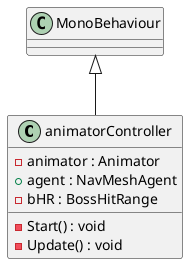 @startuml
class animatorController {
    - animator : Animator
    + agent : NavMeshAgent
    - bHR : BossHitRange
    - Start() : void
    - Update() : void
}
MonoBehaviour <|-- animatorController
@enduml
